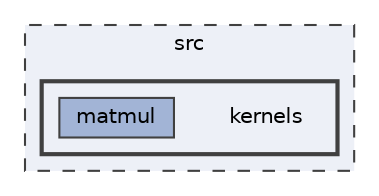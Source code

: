 digraph "/home/runner/work/machine-learning-compilers/machine-learning-compilers/src/kernels"
{
 // LATEX_PDF_SIZE
  bgcolor="transparent";
  edge [fontname=Helvetica,fontsize=10,labelfontname=Helvetica,labelfontsize=10];
  node [fontname=Helvetica,fontsize=10,shape=box,height=0.2,width=0.4];
  compound=true
  subgraph clusterdir_68267d1309a1af8e8297ef4c3efbcdba {
    graph [ bgcolor="#edf0f7", pencolor="grey25", label="src", fontname=Helvetica,fontsize=10 style="filled,dashed", URL="dir_68267d1309a1af8e8297ef4c3efbcdba.html",tooltip=""]
  subgraph clusterdir_40856f0cdd4bcafd28810d9265a200f7 {
    graph [ bgcolor="#edf0f7", pencolor="grey25", label="", fontname=Helvetica,fontsize=10 style="filled,bold", URL="dir_40856f0cdd4bcafd28810d9265a200f7.html",tooltip=""]
    dir_40856f0cdd4bcafd28810d9265a200f7 [shape=plaintext, label="kernels"];
  dir_fd47011a3c6b8238c82e241c135b8246 [label="matmul", fillcolor="#a2b4d6", color="grey25", style="filled", URL="dir_fd47011a3c6b8238c82e241c135b8246.html",tooltip=""];
  }
  }
}
